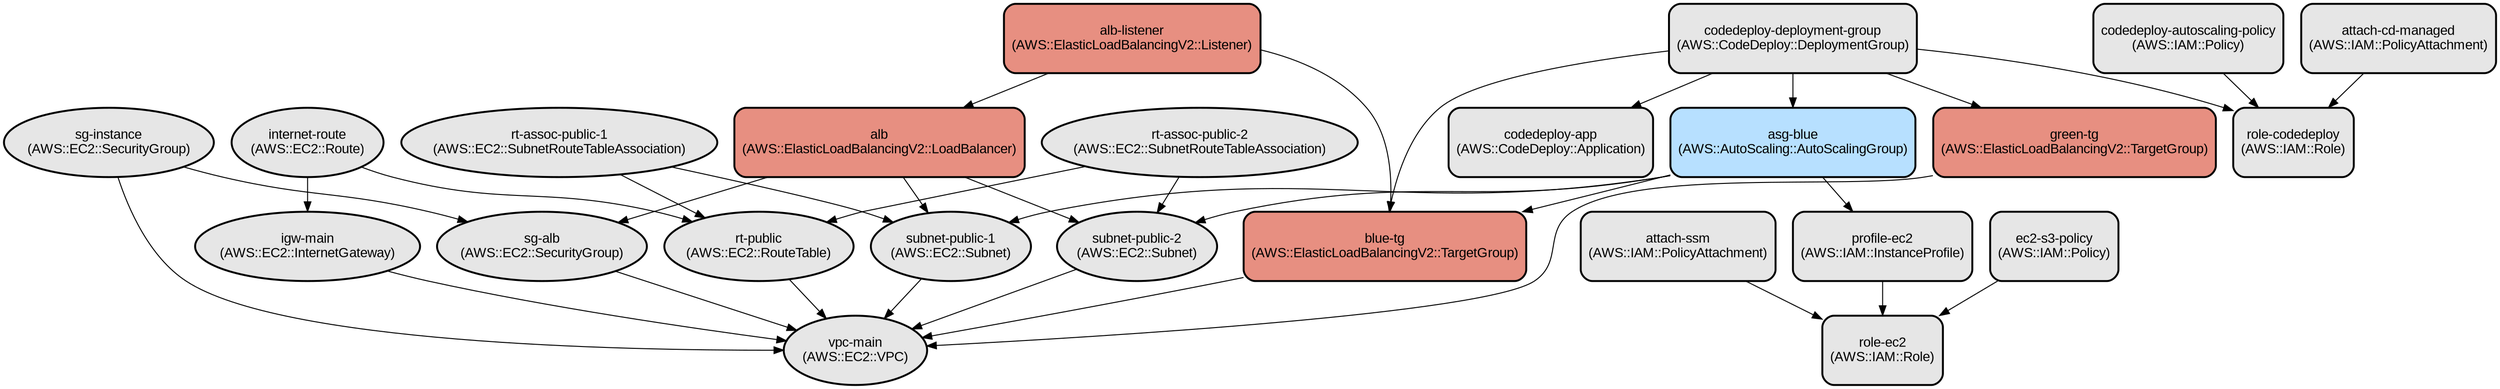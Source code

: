 digraph INFRA {
  node [ color = "black", fillcolor = "#E6E6E6", height =1, style = "filled,bold,rounded", fontname = "Arial" ];
  "vpc-main" [ label = "vpc-main
(AWS::EC2::VPC)" ];
  "subnet-public-1" [ label = "subnet-public-1
(AWS::EC2::Subnet)" ];
  "subnet-public-2" [ label = "subnet-public-2
(AWS::EC2::Subnet)" ];
  "igw-main" [ label = "igw-main
(AWS::EC2::InternetGateway)" ];
  "rt-public" [ label = "rt-public
(AWS::EC2::RouteTable)" ];
  "internet-route" [ label = "internet-route
(AWS::EC2::Route)" ];
  "rt-assoc-public-1" [ label = "rt-assoc-public-1
(AWS::EC2::SubnetRouteTableAssociation)" ];
  "rt-assoc-public-2" [ label = "rt-assoc-public-2
(AWS::EC2::SubnetRouteTableAssociation)" ];
  "sg-alb" [ label = "sg-alb
(AWS::EC2::SecurityGroup)" ];
  "sg-instance" [ label = "sg-instance
(AWS::EC2::SecurityGroup)" ];
  "role-codedeploy" [ label = "role-codedeploy
(AWS::IAM::Role)", shape =rectangle ];
  "codedeploy-autoscaling-policy" [ label = "codedeploy-autoscaling-policy
(AWS::IAM::Policy)", shape =rectangle ];
  "attach-cd-managed" [ label = "attach-cd-managed
(AWS::IAM::PolicyAttachment)", shape =rectangle ];
  "role-ec2" [ label = "role-ec2
(AWS::IAM::Role)", shape =rectangle ];
  "ec2-s3-policy" [ label = "ec2-s3-policy
(AWS::IAM::Policy)", shape =rectangle ];
  "attach-ssm" [ label = "attach-ssm
(AWS::IAM::PolicyAttachment)", shape =rectangle ];
  "profile-ec2" [ label = "profile-ec2
(AWS::IAM::InstanceProfile)", shape =rectangle ];
  "alb" [ label = "alb
(AWS::ElasticLoadBalancingV2::LoadBalancer)", shape =rectangle, fillcolor = "#E78F81" ];
  "blue-tg" [ label = "blue-tg
(AWS::ElasticLoadBalancingV2::TargetGroup)", shape =rectangle, fillcolor = "#E78F81" ];
  "green-tg" [ label = "green-tg
(AWS::ElasticLoadBalancingV2::TargetGroup)", shape =rectangle, fillcolor = "#E78F81" ];
  "alb-listener" [ label = "alb-listener
(AWS::ElasticLoadBalancingV2::Listener)", shape =rectangle, fillcolor = "#E78F81" ];
  "asg-blue" [ label = "asg-blue
(AWS::AutoScaling::AutoScalingGroup)", shape =rectangle, fillcolor = "#B7E0FF" ];
  "codedeploy-app" [ label = "codedeploy-app
(AWS::CodeDeploy::Application)", shape =rectangle ];
  "codedeploy-deployment-group" [ label = "codedeploy-deployment-group
(AWS::CodeDeploy::DeploymentGroup)", shape =rectangle ];
  "subnet-public-1" -> "vpc-main";
  "subnet-public-2" -> "vpc-main";
  "igw-main" -> "vpc-main";
  "rt-public" -> "vpc-main";
  "internet-route" -> "rt-public";
  "internet-route" -> "igw-main";
  "rt-assoc-public-1" -> "subnet-public-1";
  "rt-assoc-public-1" -> "rt-public";
  "rt-assoc-public-2" -> "subnet-public-2";
  "rt-assoc-public-2" -> "rt-public";
  "sg-alb" -> "vpc-main";
  "sg-instance" -> "vpc-main";
  "sg-instance" -> "sg-alb";
  "codedeploy-autoscaling-policy" -> "role-codedeploy";
  "attach-cd-managed" -> "role-codedeploy";
  "ec2-s3-policy" -> "role-ec2";
  "attach-ssm" -> "role-ec2";
  "profile-ec2" -> "role-ec2";
  "alb" -> "subnet-public-1";
  "alb" -> "subnet-public-2";
  "alb" -> "sg-alb";
  "blue-tg" -> "vpc-main";
  "green-tg" -> "vpc-main";
  "alb-listener" -> "alb";
  "alb-listener" -> "blue-tg";
  "asg-blue" -> "profile-ec2";
  "asg-blue" -> "blue-tg";
  "asg-blue" -> "subnet-public-1";
  "asg-blue" -> "subnet-public-2";
  "codedeploy-deployment-group" -> "role-codedeploy";
  "codedeploy-deployment-group" -> "blue-tg";
  "codedeploy-deployment-group" -> "green-tg";
  "codedeploy-deployment-group" -> "asg-blue";
  "codedeploy-deployment-group" -> "codedeploy-app";
}
